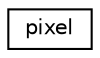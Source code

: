 digraph "Graphical Class Hierarchy"
{
  edge [fontname="Helvetica",fontsize="10",labelfontname="Helvetica",labelfontsize="10"];
  node [fontname="Helvetica",fontsize="10",shape=record];
  rankdir="LR";
  Node0 [label="pixel",height=0.2,width=0.4,color="black", fillcolor="white", style="filled",URL="$structpixel.html"];
}
